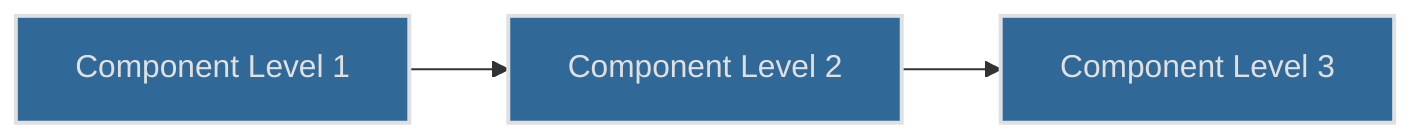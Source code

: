 flowchart LR
    BL1["Component Level 1"] --> BL2["Component Level 2"] --> BL3["Component Level 3"]
    style BL1 fill:#306998,stroke:#E0E0E0,stroke-width:2px,color:#E0E0E0
    style BL2 fill:#306998,stroke:#E0E0E0,stroke-width:2px,color:#E0E0E0
    style BL3 fill:#306998,stroke:#E0E0E0,stroke-width:2px,color:#E0E0E0